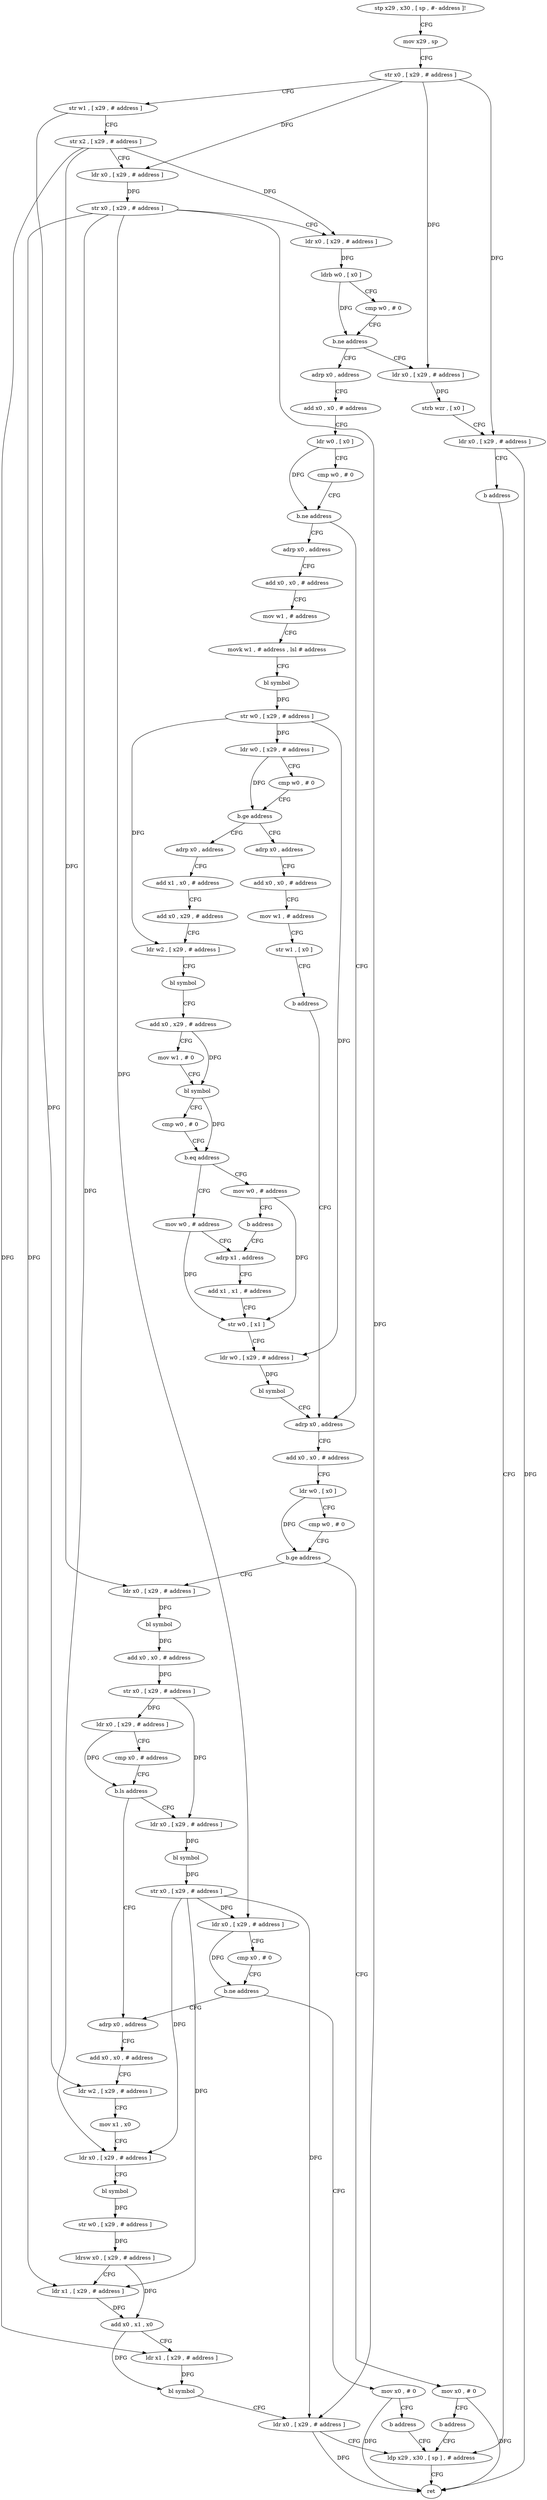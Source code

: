digraph "func" {
"4519344" [label = "stp x29 , x30 , [ sp , #- address ]!" ]
"4519348" [label = "mov x29 , sp" ]
"4519352" [label = "str x0 , [ x29 , # address ]" ]
"4519356" [label = "str w1 , [ x29 , # address ]" ]
"4519360" [label = "str x2 , [ x29 , # address ]" ]
"4519364" [label = "ldr x0 , [ x29 , # address ]" ]
"4519368" [label = "str x0 , [ x29 , # address ]" ]
"4519372" [label = "ldr x0 , [ x29 , # address ]" ]
"4519376" [label = "ldrb w0 , [ x0 ]" ]
"4519380" [label = "cmp w0 , # 0" ]
"4519384" [label = "b.ne address" ]
"4519404" [label = "adrp x0 , address" ]
"4519388" [label = "ldr x0 , [ x29 , # address ]" ]
"4519408" [label = "add x0 , x0 , # address" ]
"4519412" [label = "ldr w0 , [ x0 ]" ]
"4519416" [label = "cmp w0 , # 0" ]
"4519420" [label = "b.ne address" ]
"4519552" [label = "adrp x0 , address" ]
"4519424" [label = "adrp x0 , address" ]
"4519392" [label = "strb wzr , [ x0 ]" ]
"4519396" [label = "ldr x0 , [ x29 , # address ]" ]
"4519400" [label = "b address" ]
"4519692" [label = "ldp x29 , x30 , [ sp ] , # address" ]
"4519556" [label = "add x0 , x0 , # address" ]
"4519560" [label = "ldr w0 , [ x0 ]" ]
"4519564" [label = "cmp w0 , # 0" ]
"4519568" [label = "b.ge address" ]
"4519580" [label = "ldr x0 , [ x29 , # address ]" ]
"4519572" [label = "mov x0 , # 0" ]
"4519428" [label = "add x0 , x0 , # address" ]
"4519432" [label = "mov w1 , # address" ]
"4519436" [label = "movk w1 , # address , lsl # address" ]
"4519440" [label = "bl symbol" ]
"4519444" [label = "str w0 , [ x29 , # address ]" ]
"4519448" [label = "ldr w0 , [ x29 , # address ]" ]
"4519452" [label = "cmp w0 , # 0" ]
"4519456" [label = "b.ge address" ]
"4519480" [label = "adrp x0 , address" ]
"4519460" [label = "adrp x0 , address" ]
"4519696" [label = "ret" ]
"4519584" [label = "bl symbol" ]
"4519588" [label = "add x0 , x0 , # address" ]
"4519592" [label = "str x0 , [ x29 , # address ]" ]
"4519596" [label = "ldr x0 , [ x29 , # address ]" ]
"4519600" [label = "cmp x0 , # address" ]
"4519604" [label = "b.ls address" ]
"4519640" [label = "adrp x0 , address" ]
"4519608" [label = "ldr x0 , [ x29 , # address ]" ]
"4519576" [label = "b address" ]
"4519484" [label = "add x1 , x0 , # address" ]
"4519488" [label = "add x0 , x29 , # address" ]
"4519492" [label = "ldr w2 , [ x29 , # address ]" ]
"4519496" [label = "bl symbol" ]
"4519500" [label = "add x0 , x29 , # address" ]
"4519504" [label = "mov w1 , # 0" ]
"4519508" [label = "bl symbol" ]
"4519512" [label = "cmp w0 , # 0" ]
"4519516" [label = "b.eq address" ]
"4519528" [label = "mov w0 , # address" ]
"4519520" [label = "mov w0 , # address" ]
"4519464" [label = "add x0 , x0 , # address" ]
"4519468" [label = "mov w1 , # address" ]
"4519472" [label = "str w1 , [ x0 ]" ]
"4519476" [label = "b address" ]
"4519644" [label = "add x0 , x0 , # address" ]
"4519648" [label = "ldr w2 , [ x29 , # address ]" ]
"4519652" [label = "mov x1 , x0" ]
"4519656" [label = "ldr x0 , [ x29 , # address ]" ]
"4519660" [label = "bl symbol" ]
"4519664" [label = "str w0 , [ x29 , # address ]" ]
"4519668" [label = "ldrsw x0 , [ x29 , # address ]" ]
"4519672" [label = "ldr x1 , [ x29 , # address ]" ]
"4519676" [label = "add x0 , x1 , x0" ]
"4519680" [label = "ldr x1 , [ x29 , # address ]" ]
"4519684" [label = "bl symbol" ]
"4519688" [label = "ldr x0 , [ x29 , # address ]" ]
"4519612" [label = "bl symbol" ]
"4519616" [label = "str x0 , [ x29 , # address ]" ]
"4519620" [label = "ldr x0 , [ x29 , # address ]" ]
"4519624" [label = "cmp x0 , # 0" ]
"4519628" [label = "b.ne address" ]
"4519632" [label = "mov x0 , # 0" ]
"4519532" [label = "adrp x1 , address" ]
"4519524" [label = "b address" ]
"4519636" [label = "b address" ]
"4519536" [label = "add x1 , x1 , # address" ]
"4519540" [label = "str w0 , [ x1 ]" ]
"4519544" [label = "ldr w0 , [ x29 , # address ]" ]
"4519548" [label = "bl symbol" ]
"4519344" -> "4519348" [ label = "CFG" ]
"4519348" -> "4519352" [ label = "CFG" ]
"4519352" -> "4519356" [ label = "CFG" ]
"4519352" -> "4519364" [ label = "DFG" ]
"4519352" -> "4519388" [ label = "DFG" ]
"4519352" -> "4519396" [ label = "DFG" ]
"4519356" -> "4519360" [ label = "CFG" ]
"4519356" -> "4519648" [ label = "DFG" ]
"4519360" -> "4519364" [ label = "CFG" ]
"4519360" -> "4519372" [ label = "DFG" ]
"4519360" -> "4519580" [ label = "DFG" ]
"4519360" -> "4519680" [ label = "DFG" ]
"4519364" -> "4519368" [ label = "DFG" ]
"4519368" -> "4519372" [ label = "CFG" ]
"4519368" -> "4519656" [ label = "DFG" ]
"4519368" -> "4519672" [ label = "DFG" ]
"4519368" -> "4519688" [ label = "DFG" ]
"4519368" -> "4519620" [ label = "DFG" ]
"4519372" -> "4519376" [ label = "DFG" ]
"4519376" -> "4519380" [ label = "CFG" ]
"4519376" -> "4519384" [ label = "DFG" ]
"4519380" -> "4519384" [ label = "CFG" ]
"4519384" -> "4519404" [ label = "CFG" ]
"4519384" -> "4519388" [ label = "CFG" ]
"4519404" -> "4519408" [ label = "CFG" ]
"4519388" -> "4519392" [ label = "DFG" ]
"4519408" -> "4519412" [ label = "CFG" ]
"4519412" -> "4519416" [ label = "CFG" ]
"4519412" -> "4519420" [ label = "DFG" ]
"4519416" -> "4519420" [ label = "CFG" ]
"4519420" -> "4519552" [ label = "CFG" ]
"4519420" -> "4519424" [ label = "CFG" ]
"4519552" -> "4519556" [ label = "CFG" ]
"4519424" -> "4519428" [ label = "CFG" ]
"4519392" -> "4519396" [ label = "CFG" ]
"4519396" -> "4519400" [ label = "CFG" ]
"4519396" -> "4519696" [ label = "DFG" ]
"4519400" -> "4519692" [ label = "CFG" ]
"4519692" -> "4519696" [ label = "CFG" ]
"4519556" -> "4519560" [ label = "CFG" ]
"4519560" -> "4519564" [ label = "CFG" ]
"4519560" -> "4519568" [ label = "DFG" ]
"4519564" -> "4519568" [ label = "CFG" ]
"4519568" -> "4519580" [ label = "CFG" ]
"4519568" -> "4519572" [ label = "CFG" ]
"4519580" -> "4519584" [ label = "DFG" ]
"4519572" -> "4519576" [ label = "CFG" ]
"4519572" -> "4519696" [ label = "DFG" ]
"4519428" -> "4519432" [ label = "CFG" ]
"4519432" -> "4519436" [ label = "CFG" ]
"4519436" -> "4519440" [ label = "CFG" ]
"4519440" -> "4519444" [ label = "DFG" ]
"4519444" -> "4519448" [ label = "DFG" ]
"4519444" -> "4519492" [ label = "DFG" ]
"4519444" -> "4519544" [ label = "DFG" ]
"4519448" -> "4519452" [ label = "CFG" ]
"4519448" -> "4519456" [ label = "DFG" ]
"4519452" -> "4519456" [ label = "CFG" ]
"4519456" -> "4519480" [ label = "CFG" ]
"4519456" -> "4519460" [ label = "CFG" ]
"4519480" -> "4519484" [ label = "CFG" ]
"4519460" -> "4519464" [ label = "CFG" ]
"4519584" -> "4519588" [ label = "DFG" ]
"4519588" -> "4519592" [ label = "DFG" ]
"4519592" -> "4519596" [ label = "DFG" ]
"4519592" -> "4519608" [ label = "DFG" ]
"4519596" -> "4519600" [ label = "CFG" ]
"4519596" -> "4519604" [ label = "DFG" ]
"4519600" -> "4519604" [ label = "CFG" ]
"4519604" -> "4519640" [ label = "CFG" ]
"4519604" -> "4519608" [ label = "CFG" ]
"4519640" -> "4519644" [ label = "CFG" ]
"4519608" -> "4519612" [ label = "DFG" ]
"4519576" -> "4519692" [ label = "CFG" ]
"4519484" -> "4519488" [ label = "CFG" ]
"4519488" -> "4519492" [ label = "CFG" ]
"4519492" -> "4519496" [ label = "CFG" ]
"4519496" -> "4519500" [ label = "CFG" ]
"4519500" -> "4519504" [ label = "CFG" ]
"4519500" -> "4519508" [ label = "DFG" ]
"4519504" -> "4519508" [ label = "CFG" ]
"4519508" -> "4519512" [ label = "CFG" ]
"4519508" -> "4519516" [ label = "DFG" ]
"4519512" -> "4519516" [ label = "CFG" ]
"4519516" -> "4519528" [ label = "CFG" ]
"4519516" -> "4519520" [ label = "CFG" ]
"4519528" -> "4519532" [ label = "CFG" ]
"4519528" -> "4519540" [ label = "DFG" ]
"4519520" -> "4519524" [ label = "CFG" ]
"4519520" -> "4519540" [ label = "DFG" ]
"4519464" -> "4519468" [ label = "CFG" ]
"4519468" -> "4519472" [ label = "CFG" ]
"4519472" -> "4519476" [ label = "CFG" ]
"4519476" -> "4519552" [ label = "CFG" ]
"4519644" -> "4519648" [ label = "CFG" ]
"4519648" -> "4519652" [ label = "CFG" ]
"4519652" -> "4519656" [ label = "CFG" ]
"4519656" -> "4519660" [ label = "CFG" ]
"4519660" -> "4519664" [ label = "DFG" ]
"4519664" -> "4519668" [ label = "DFG" ]
"4519668" -> "4519672" [ label = "CFG" ]
"4519668" -> "4519676" [ label = "DFG" ]
"4519672" -> "4519676" [ label = "DFG" ]
"4519676" -> "4519680" [ label = "CFG" ]
"4519676" -> "4519684" [ label = "DFG" ]
"4519680" -> "4519684" [ label = "DFG" ]
"4519684" -> "4519688" [ label = "CFG" ]
"4519688" -> "4519692" [ label = "CFG" ]
"4519688" -> "4519696" [ label = "DFG" ]
"4519612" -> "4519616" [ label = "DFG" ]
"4519616" -> "4519620" [ label = "DFG" ]
"4519616" -> "4519656" [ label = "DFG" ]
"4519616" -> "4519672" [ label = "DFG" ]
"4519616" -> "4519688" [ label = "DFG" ]
"4519620" -> "4519624" [ label = "CFG" ]
"4519620" -> "4519628" [ label = "DFG" ]
"4519624" -> "4519628" [ label = "CFG" ]
"4519628" -> "4519640" [ label = "CFG" ]
"4519628" -> "4519632" [ label = "CFG" ]
"4519632" -> "4519636" [ label = "CFG" ]
"4519632" -> "4519696" [ label = "DFG" ]
"4519532" -> "4519536" [ label = "CFG" ]
"4519524" -> "4519532" [ label = "CFG" ]
"4519636" -> "4519692" [ label = "CFG" ]
"4519536" -> "4519540" [ label = "CFG" ]
"4519540" -> "4519544" [ label = "CFG" ]
"4519544" -> "4519548" [ label = "DFG" ]
"4519548" -> "4519552" [ label = "CFG" ]
}
